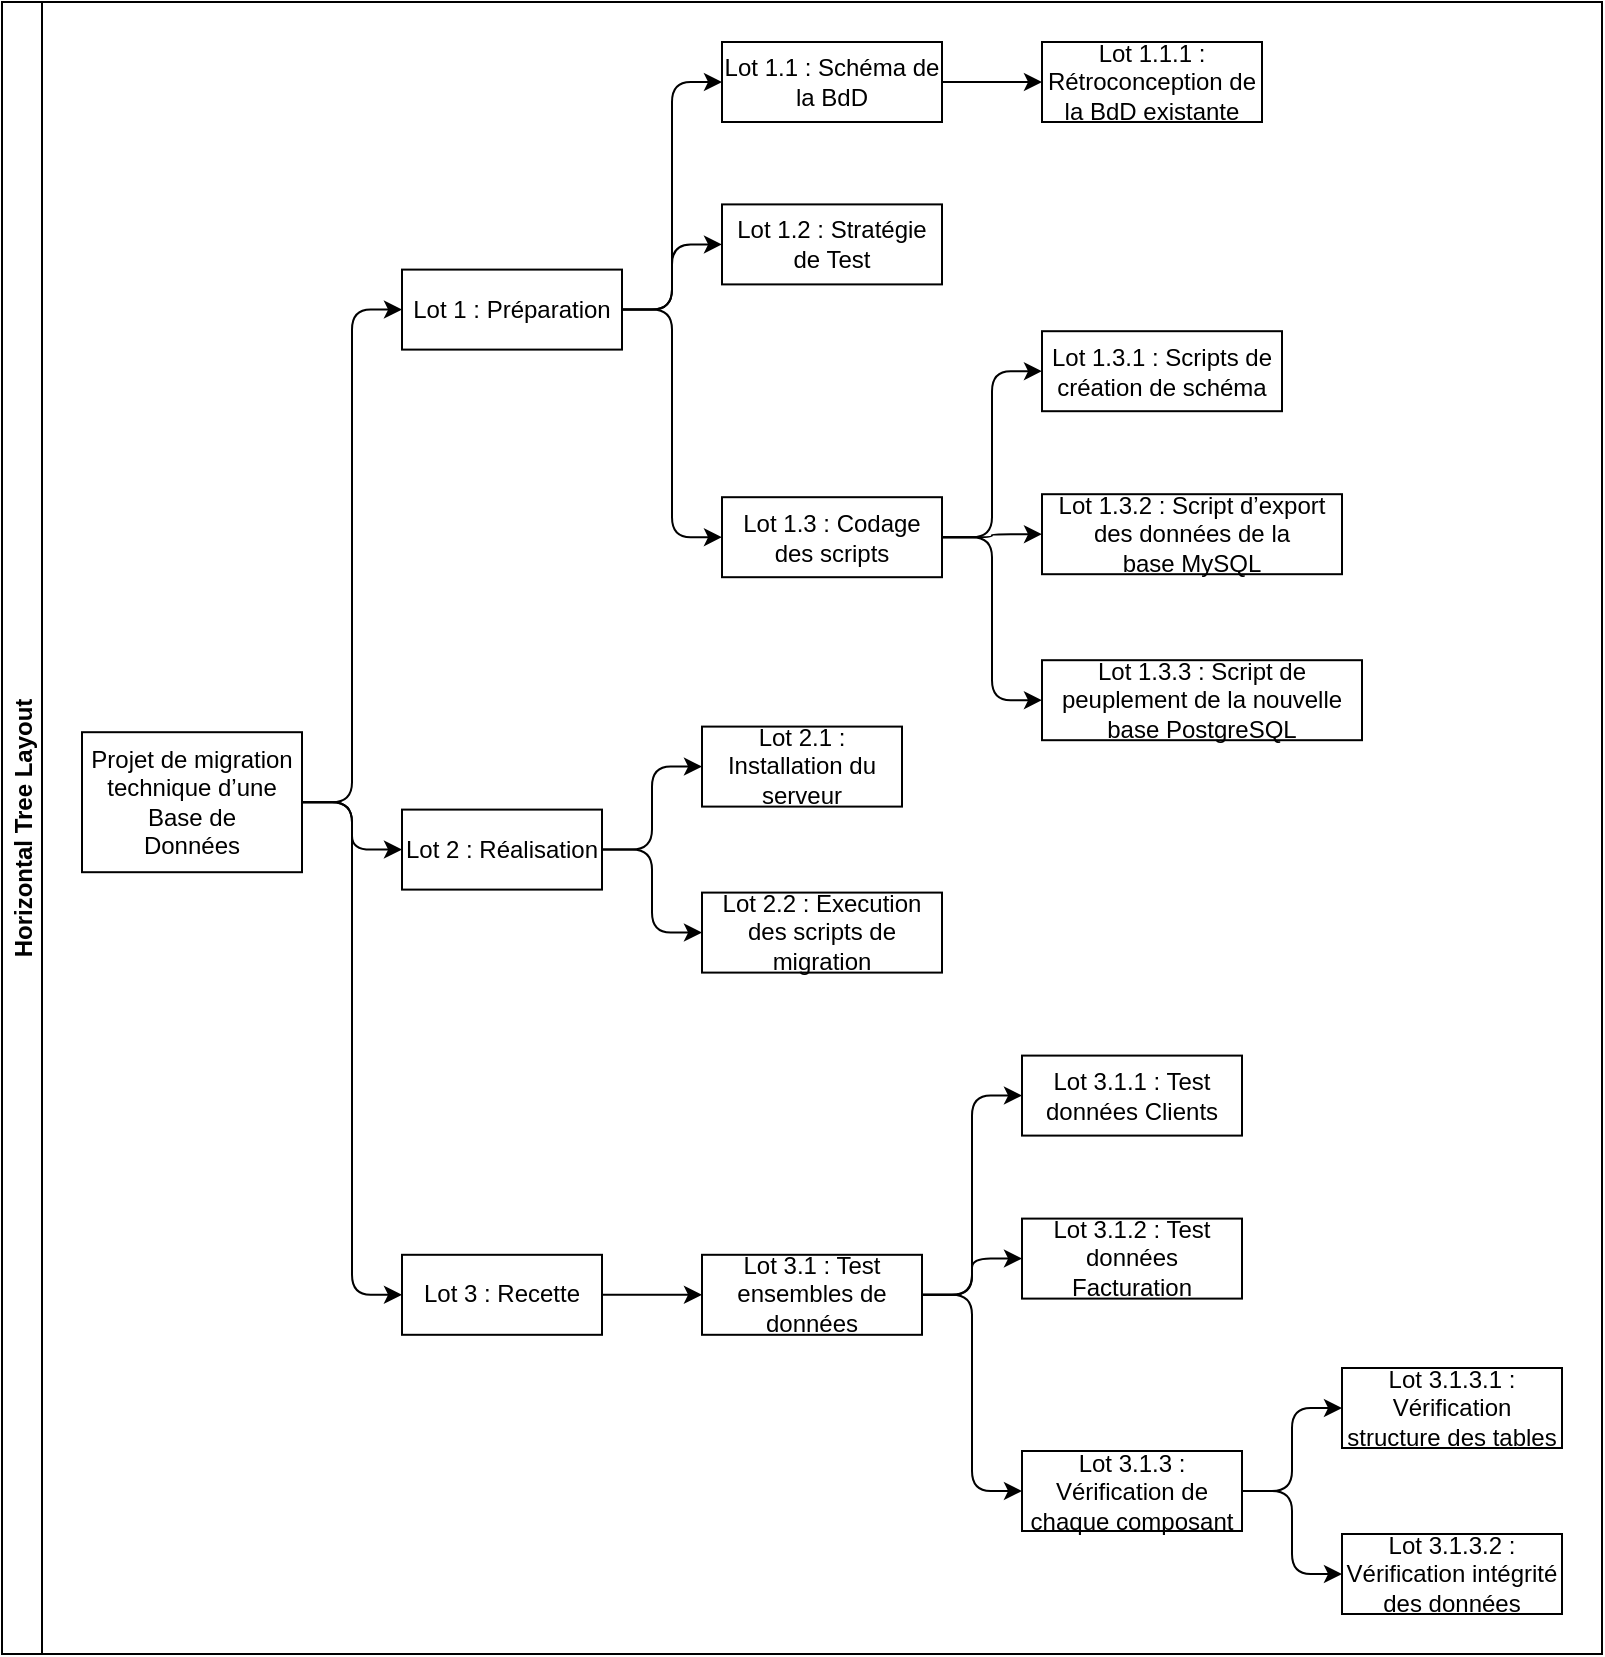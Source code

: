 <mxfile version="26.0.10">
  <diagram name="Page-1" id="SotT7PKfqAtj6fm-6zKW">
    <mxGraphModel dx="2224" dy="822" grid="1" gridSize="10" guides="1" tooltips="1" connect="1" arrows="1" fold="1" page="1" pageScale="1" pageWidth="827" pageHeight="1169" math="0" shadow="0">
      <root>
        <mxCell id="0" />
        <mxCell id="1" parent="0" />
        <mxCell id="Cbqt6V5ET0-gixzIFbC0-1" value="Horizontal Tree Layout" style="swimlane;startSize=20;horizontal=0;childLayout=treeLayout;horizontalTree=1;sortEdges=1;resizable=0;containerType=tree;fontSize=12;" parent="1" vertex="1">
          <mxGeometry x="-50" y="220" width="800" height="826" as="geometry" />
        </mxCell>
        <mxCell id="Cbqt6V5ET0-gixzIFbC0-2" value="Projet de migration technique d’une Base de&lt;br&gt;Données" style="whiteSpace=wrap;html=1;" parent="Cbqt6V5ET0-gixzIFbC0-1" vertex="1">
          <mxGeometry x="40" y="365.1" width="110" height="70" as="geometry" />
        </mxCell>
        <mxCell id="Cbqt6V5ET0-gixzIFbC0-3" value="Lot 1 : Préparation" style="whiteSpace=wrap;html=1;" parent="Cbqt6V5ET0-gixzIFbC0-1" vertex="1">
          <mxGeometry x="200" y="133.8" width="110" height="40" as="geometry" />
        </mxCell>
        <mxCell id="Cbqt6V5ET0-gixzIFbC0-4" value="" style="edgeStyle=elbowEdgeStyle;elbow=horizontal;html=1;rounded=1;curved=0;sourcePerimeterSpacing=0;targetPerimeterSpacing=0;startSize=6;endSize=6;" parent="Cbqt6V5ET0-gixzIFbC0-1" source="Cbqt6V5ET0-gixzIFbC0-2" target="Cbqt6V5ET0-gixzIFbC0-3" edge="1">
          <mxGeometry relative="1" as="geometry" />
        </mxCell>
        <mxCell id="Cbqt6V5ET0-gixzIFbC0-5" value="Lot 2 : Réalisation" style="whiteSpace=wrap;html=1;" parent="Cbqt6V5ET0-gixzIFbC0-1" vertex="1">
          <mxGeometry x="200" y="403.8" width="100" height="40" as="geometry" />
        </mxCell>
        <mxCell id="Cbqt6V5ET0-gixzIFbC0-6" value="" style="edgeStyle=elbowEdgeStyle;elbow=horizontal;html=1;rounded=1;curved=0;sourcePerimeterSpacing=0;targetPerimeterSpacing=0;startSize=6;endSize=6;" parent="Cbqt6V5ET0-gixzIFbC0-1" source="Cbqt6V5ET0-gixzIFbC0-2" target="Cbqt6V5ET0-gixzIFbC0-5" edge="1">
          <mxGeometry relative="1" as="geometry" />
        </mxCell>
        <mxCell id="Cbqt6V5ET0-gixzIFbC0-7" value="" style="edgeStyle=elbowEdgeStyle;elbow=horizontal;html=1;rounded=1;curved=0;sourcePerimeterSpacing=0;targetPerimeterSpacing=0;startSize=6;endSize=6;" parent="Cbqt6V5ET0-gixzIFbC0-1" source="Cbqt6V5ET0-gixzIFbC0-3" target="Cbqt6V5ET0-gixzIFbC0-8" edge="1">
          <mxGeometry relative="1" as="geometry">
            <mxPoint x="240" y="-1527.0" as="sourcePoint" />
          </mxGeometry>
        </mxCell>
        <mxCell id="Cbqt6V5ET0-gixzIFbC0-8" value="Lot 1.1 : Schéma de la BdD" style="whiteSpace=wrap;html=1;" parent="Cbqt6V5ET0-gixzIFbC0-1" vertex="1">
          <mxGeometry x="360" y="20" width="110" height="40" as="geometry" />
        </mxCell>
        <mxCell id="Cbqt6V5ET0-gixzIFbC0-11" value="" style="edgeStyle=elbowEdgeStyle;elbow=horizontal;html=1;rounded=1;curved=0;sourcePerimeterSpacing=0;targetPerimeterSpacing=0;startSize=6;endSize=6;" parent="Cbqt6V5ET0-gixzIFbC0-1" source="Cbqt6V5ET0-gixzIFbC0-2" target="Cbqt6V5ET0-gixzIFbC0-12" edge="1">
          <mxGeometry relative="1" as="geometry">
            <mxPoint x="240" y="-1447.0" as="sourcePoint" />
          </mxGeometry>
        </mxCell>
        <mxCell id="Cbqt6V5ET0-gixzIFbC0-12" value="Lot 3 : Recette" style="whiteSpace=wrap;html=1;" parent="Cbqt6V5ET0-gixzIFbC0-1" vertex="1">
          <mxGeometry x="200" y="626.4" width="100" height="40" as="geometry" />
        </mxCell>
        <mxCell id="Cbqt6V5ET0-gixzIFbC0-13" value="" style="edgeStyle=elbowEdgeStyle;elbow=horizontal;html=1;rounded=1;curved=0;sourcePerimeterSpacing=0;targetPerimeterSpacing=0;startSize=6;endSize=6;" parent="Cbqt6V5ET0-gixzIFbC0-1" source="Cbqt6V5ET0-gixzIFbC0-8" target="Cbqt6V5ET0-gixzIFbC0-14" edge="1">
          <mxGeometry relative="1" as="geometry">
            <mxPoint x="400" y="-1462.0" as="sourcePoint" />
          </mxGeometry>
        </mxCell>
        <mxCell id="Cbqt6V5ET0-gixzIFbC0-14" value="Lot 1.1.1 : Rétroconception de la BdD existante" style="whiteSpace=wrap;html=1;" parent="Cbqt6V5ET0-gixzIFbC0-1" vertex="1">
          <mxGeometry x="520" y="20.0" width="110" height="40" as="geometry" />
        </mxCell>
        <mxCell id="Cbqt6V5ET0-gixzIFbC0-17" value="" style="edgeStyle=elbowEdgeStyle;elbow=horizontal;html=1;rounded=1;curved=0;sourcePerimeterSpacing=0;targetPerimeterSpacing=0;startSize=6;endSize=6;" parent="Cbqt6V5ET0-gixzIFbC0-1" source="Cbqt6V5ET0-gixzIFbC0-3" target="Cbqt6V5ET0-gixzIFbC0-18" edge="1">
          <mxGeometry relative="1" as="geometry">
            <mxPoint x="240" y="-1275.5" as="sourcePoint" />
          </mxGeometry>
        </mxCell>
        <mxCell id="Cbqt6V5ET0-gixzIFbC0-18" value="Lot 1.2 : Stratégie de Test" style="whiteSpace=wrap;html=1;" parent="Cbqt6V5ET0-gixzIFbC0-1" vertex="1">
          <mxGeometry x="360" y="101.2" width="110" height="40" as="geometry" />
        </mxCell>
        <mxCell id="Cbqt6V5ET0-gixzIFbC0-19" value="" style="edgeStyle=elbowEdgeStyle;elbow=horizontal;html=1;rounded=1;curved=0;sourcePerimeterSpacing=0;targetPerimeterSpacing=0;startSize=6;endSize=6;" parent="Cbqt6V5ET0-gixzIFbC0-1" source="Cbqt6V5ET0-gixzIFbC0-3" target="Cbqt6V5ET0-gixzIFbC0-20" edge="1">
          <mxGeometry relative="1" as="geometry">
            <mxPoint x="240" y="-1156.0" as="sourcePoint" />
          </mxGeometry>
        </mxCell>
        <mxCell id="Cbqt6V5ET0-gixzIFbC0-20" value="Lot 1.3 : Codage des scripts" style="whiteSpace=wrap;html=1;" parent="Cbqt6V5ET0-gixzIFbC0-1" vertex="1">
          <mxGeometry x="360" y="247.6" width="110" height="40" as="geometry" />
        </mxCell>
        <mxCell id="Cbqt6V5ET0-gixzIFbC0-21" value="" style="edgeStyle=elbowEdgeStyle;elbow=horizontal;html=1;rounded=1;curved=0;sourcePerimeterSpacing=0;targetPerimeterSpacing=0;startSize=6;endSize=6;" parent="Cbqt6V5ET0-gixzIFbC0-1" source="Cbqt6V5ET0-gixzIFbC0-20" target="Cbqt6V5ET0-gixzIFbC0-22" edge="1">
          <mxGeometry relative="1" as="geometry">
            <mxPoint x="400" y="-1088.72" as="sourcePoint" />
          </mxGeometry>
        </mxCell>
        <mxCell id="Cbqt6V5ET0-gixzIFbC0-22" value="Lot 1.3.1 : Scripts de création de schéma" style="whiteSpace=wrap;html=1;" parent="Cbqt6V5ET0-gixzIFbC0-1" vertex="1">
          <mxGeometry x="520" y="164.6" width="120" height="40" as="geometry" />
        </mxCell>
        <mxCell id="Cbqt6V5ET0-gixzIFbC0-23" value="" style="edgeStyle=elbowEdgeStyle;elbow=horizontal;html=1;rounded=1;curved=0;sourcePerimeterSpacing=0;targetPerimeterSpacing=0;startSize=6;endSize=6;" parent="Cbqt6V5ET0-gixzIFbC0-1" source="Cbqt6V5ET0-gixzIFbC0-20" target="Cbqt6V5ET0-gixzIFbC0-24" edge="1">
          <mxGeometry relative="1" as="geometry">
            <mxPoint x="400" y="-1088.72" as="sourcePoint" />
          </mxGeometry>
        </mxCell>
        <mxCell id="Cbqt6V5ET0-gixzIFbC0-24" value="Lot 1.3.2 : Script d’export des données de la&lt;br&gt;base MySQL" style="whiteSpace=wrap;html=1;" parent="Cbqt6V5ET0-gixzIFbC0-1" vertex="1">
          <mxGeometry x="520" y="246.1" width="150" height="40" as="geometry" />
        </mxCell>
        <mxCell id="Cbqt6V5ET0-gixzIFbC0-25" value="" style="edgeStyle=elbowEdgeStyle;elbow=horizontal;html=1;rounded=1;curved=0;sourcePerimeterSpacing=0;targetPerimeterSpacing=0;startSize=6;endSize=6;" parent="Cbqt6V5ET0-gixzIFbC0-1" source="Cbqt6V5ET0-gixzIFbC0-20" target="Cbqt6V5ET0-gixzIFbC0-26" edge="1">
          <mxGeometry relative="1" as="geometry">
            <mxPoint x="400" y="-902.22" as="sourcePoint" />
          </mxGeometry>
        </mxCell>
        <mxCell id="Cbqt6V5ET0-gixzIFbC0-26" value="Lot 1.3.3 : Script de peuplement de la nouvelle base PostgreSQL" style="whiteSpace=wrap;html=1;" parent="Cbqt6V5ET0-gixzIFbC0-1" vertex="1">
          <mxGeometry x="520" y="329.1" width="160" height="40" as="geometry" />
        </mxCell>
        <mxCell id="Cbqt6V5ET0-gixzIFbC0-27" value="" style="edgeStyle=elbowEdgeStyle;elbow=horizontal;html=1;rounded=1;curved=0;sourcePerimeterSpacing=0;targetPerimeterSpacing=0;startSize=6;endSize=6;" parent="Cbqt6V5ET0-gixzIFbC0-1" source="Cbqt6V5ET0-gixzIFbC0-5" target="Cbqt6V5ET0-gixzIFbC0-28" edge="1">
          <mxGeometry relative="1" as="geometry">
            <mxPoint x="240" y="-579.14" as="sourcePoint" />
          </mxGeometry>
        </mxCell>
        <mxCell id="Cbqt6V5ET0-gixzIFbC0-28" value="Lot 2.1 : Installation du serveur" style="whiteSpace=wrap;html=1;" parent="Cbqt6V5ET0-gixzIFbC0-1" vertex="1">
          <mxGeometry x="350" y="362.3" width="100" height="40" as="geometry" />
        </mxCell>
        <mxCell id="Cbqt6V5ET0-gixzIFbC0-29" value="" style="edgeStyle=elbowEdgeStyle;elbow=horizontal;html=1;rounded=1;curved=0;sourcePerimeterSpacing=0;targetPerimeterSpacing=0;startSize=6;endSize=6;" parent="Cbqt6V5ET0-gixzIFbC0-1" source="Cbqt6V5ET0-gixzIFbC0-5" target="Cbqt6V5ET0-gixzIFbC0-30" edge="1">
          <mxGeometry relative="1" as="geometry">
            <mxPoint x="240" y="-325.7" as="sourcePoint" />
          </mxGeometry>
        </mxCell>
        <mxCell id="Cbqt6V5ET0-gixzIFbC0-30" value="Lot 2.2 : Execution des scripts de migration" style="whiteSpace=wrap;html=1;" parent="Cbqt6V5ET0-gixzIFbC0-1" vertex="1">
          <mxGeometry x="350" y="445.3" width="120" height="40" as="geometry" />
        </mxCell>
        <mxCell id="Cbqt6V5ET0-gixzIFbC0-31" value="" style="edgeStyle=elbowEdgeStyle;elbow=horizontal;html=1;rounded=1;curved=0;sourcePerimeterSpacing=0;targetPerimeterSpacing=0;startSize=6;endSize=6;" parent="Cbqt6V5ET0-gixzIFbC0-1" source="Cbqt6V5ET0-gixzIFbC0-12" target="Cbqt6V5ET0-gixzIFbC0-32" edge="1">
          <mxGeometry relative="1" as="geometry">
            <mxPoint x="240" y="-34.25" as="sourcePoint" />
          </mxGeometry>
        </mxCell>
        <mxCell id="Cbqt6V5ET0-gixzIFbC0-32" value="Lot 3.1 : Test ensembles de données" style="whiteSpace=wrap;html=1;" parent="Cbqt6V5ET0-gixzIFbC0-1" vertex="1">
          <mxGeometry x="350" y="626.4" width="110" height="40" as="geometry" />
        </mxCell>
        <mxCell id="Cbqt6V5ET0-gixzIFbC0-33" value="" style="edgeStyle=elbowEdgeStyle;elbow=horizontal;html=1;rounded=1;curved=0;sourcePerimeterSpacing=0;targetPerimeterSpacing=0;startSize=6;endSize=6;" parent="Cbqt6V5ET0-gixzIFbC0-1" source="Cbqt6V5ET0-gixzIFbC0-32" target="Cbqt6V5ET0-gixzIFbC0-34" edge="1">
          <mxGeometry relative="1" as="geometry">
            <mxPoint x="390" y="162.7" as="sourcePoint" />
          </mxGeometry>
        </mxCell>
        <mxCell id="Cbqt6V5ET0-gixzIFbC0-34" value="Lot 3.1.1 : Test données Clients" style="whiteSpace=wrap;html=1;" parent="Cbqt6V5ET0-gixzIFbC0-1" vertex="1">
          <mxGeometry x="510" y="526.8" width="110" height="40" as="geometry" />
        </mxCell>
        <mxCell id="Cbqt6V5ET0-gixzIFbC0-35" value="" style="edgeStyle=elbowEdgeStyle;elbow=horizontal;html=1;rounded=1;curved=0;sourcePerimeterSpacing=0;targetPerimeterSpacing=0;startSize=6;endSize=6;" parent="Cbqt6V5ET0-gixzIFbC0-1" source="Cbqt6V5ET0-gixzIFbC0-32" target="Cbqt6V5ET0-gixzIFbC0-36" edge="1">
          <mxGeometry relative="1" as="geometry">
            <mxPoint x="390" y="162.7" as="sourcePoint" />
          </mxGeometry>
        </mxCell>
        <mxCell id="Cbqt6V5ET0-gixzIFbC0-36" value="Lot 3.1.2 : Test données Facturation" style="whiteSpace=wrap;html=1;" parent="Cbqt6V5ET0-gixzIFbC0-1" vertex="1">
          <mxGeometry x="510" y="608.3" width="110" height="40" as="geometry" />
        </mxCell>
        <mxCell id="Cbqt6V5ET0-gixzIFbC0-37" value="" style="edgeStyle=elbowEdgeStyle;elbow=horizontal;html=1;rounded=1;curved=0;sourcePerimeterSpacing=0;targetPerimeterSpacing=0;startSize=6;endSize=6;" parent="Cbqt6V5ET0-gixzIFbC0-1" source="Cbqt6V5ET0-gixzIFbC0-32" target="Cbqt6V5ET0-gixzIFbC0-38" edge="1">
          <mxGeometry relative="1" as="geometry">
            <mxPoint x="390" y="499.5" as="sourcePoint" />
          </mxGeometry>
        </mxCell>
        <mxCell id="Cbqt6V5ET0-gixzIFbC0-38" value="Lot 3.1.3 : Vérification de chaque composant" style="whiteSpace=wrap;html=1;" parent="Cbqt6V5ET0-gixzIFbC0-1" vertex="1">
          <mxGeometry x="510" y="724.5" width="110" height="40" as="geometry" />
        </mxCell>
        <mxCell id="Cbqt6V5ET0-gixzIFbC0-39" value="" style="edgeStyle=elbowEdgeStyle;elbow=horizontal;html=1;rounded=1;curved=0;sourcePerimeterSpacing=0;targetPerimeterSpacing=0;startSize=6;endSize=6;" parent="Cbqt6V5ET0-gixzIFbC0-1" source="Cbqt6V5ET0-gixzIFbC0-38" target="Cbqt6V5ET0-gixzIFbC0-40" edge="1">
          <mxGeometry relative="1" as="geometry">
            <mxPoint x="550" y="858.3" as="sourcePoint" />
          </mxGeometry>
        </mxCell>
        <mxCell id="Cbqt6V5ET0-gixzIFbC0-40" value="Lot 3.1.3.1 : Vérification structure des tables" style="whiteSpace=wrap;html=1;" parent="Cbqt6V5ET0-gixzIFbC0-1" vertex="1">
          <mxGeometry x="670" y="683.0" width="110" height="40" as="geometry" />
        </mxCell>
        <mxCell id="Cbqt6V5ET0-gixzIFbC0-41" value="" style="edgeStyle=elbowEdgeStyle;elbow=horizontal;html=1;rounded=1;curved=0;sourcePerimeterSpacing=0;targetPerimeterSpacing=0;startSize=6;endSize=6;" parent="Cbqt6V5ET0-gixzIFbC0-1" source="Cbqt6V5ET0-gixzIFbC0-38" target="Cbqt6V5ET0-gixzIFbC0-42" edge="1">
          <mxGeometry relative="1" as="geometry">
            <mxPoint x="410" y="858.3" as="sourcePoint" />
          </mxGeometry>
        </mxCell>
        <mxCell id="Cbqt6V5ET0-gixzIFbC0-42" value="Lot 3.1.3.2 : Vérification intégrité des données" style="whiteSpace=wrap;html=1;" parent="Cbqt6V5ET0-gixzIFbC0-1" vertex="1">
          <mxGeometry x="670" y="766.0" width="110" height="40" as="geometry" />
        </mxCell>
      </root>
    </mxGraphModel>
  </diagram>
</mxfile>
